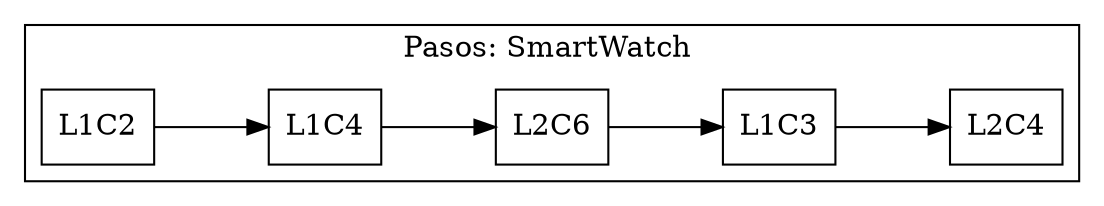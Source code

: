 
        digraph L{
            node[shape=box]

            subgraph cluster_p{
                label= "Pasos: SmartWatch "

                nodo0[label = "L1C2"]
  nodo1[label = "L1C4"]
  nodo0->nodo1[label="        "]
{rank=same; nodo0; nodo1}
nodo2[label = "L2C6"]
  nodo1->nodo2[label="        "]
{rank=same; nodo0; nodo2}
nodo3[label = "L1C3"]
  nodo2->nodo3[label="        "]
{rank=same; nodo0; nodo3}
nodo4[label = "L2C4"]
  nodo3->nodo4[label="        "]
{rank=same; nodo0; nodo4}
        
            }
        }
        